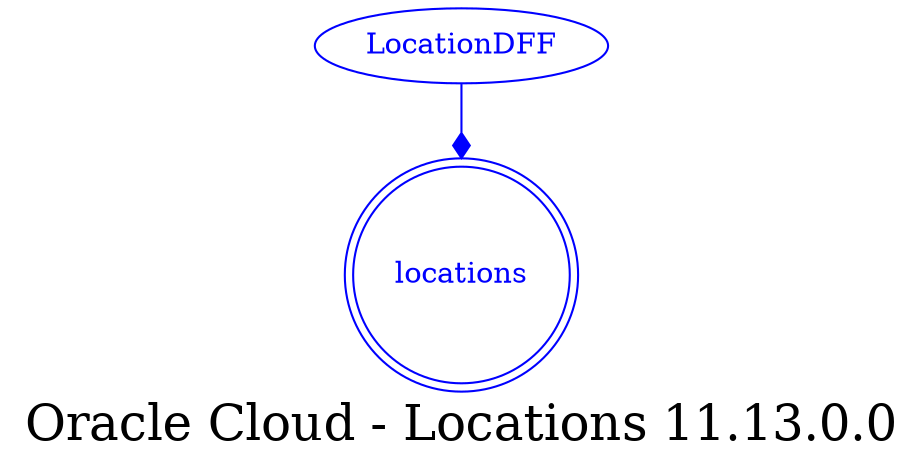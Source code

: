 digraph LexiconGraph {
graph[label="Oracle Cloud - Locations 11.13.0.0", fontsize=24]
splines=true
"locations" [color=blue, fontcolor=blue, shape=doublecircle]
"LocationDFF" -> "locations" [color=blue, fontcolor=blue, arrowhead=diamond, arrowtail=none]
"LocationDFF" [color=blue, fontcolor=blue, shape=ellipse]
}
